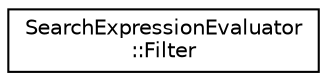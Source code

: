 digraph "Graphical Class Hierarchy"
{
 // LATEX_PDF_SIZE
  edge [fontname="Helvetica",fontsize="10",labelfontname="Helvetica",labelfontsize="10"];
  node [fontname="Helvetica",fontsize="10",shape=record];
  rankdir="LR";
  Node0 [label="SearchExpressionEvaluator\l::Filter",height=0.2,width=0.4,color="black", fillcolor="white", style="filled",URL="$struct_search_expression_evaluator_1_1_filter.html",tooltip=" "];
}
